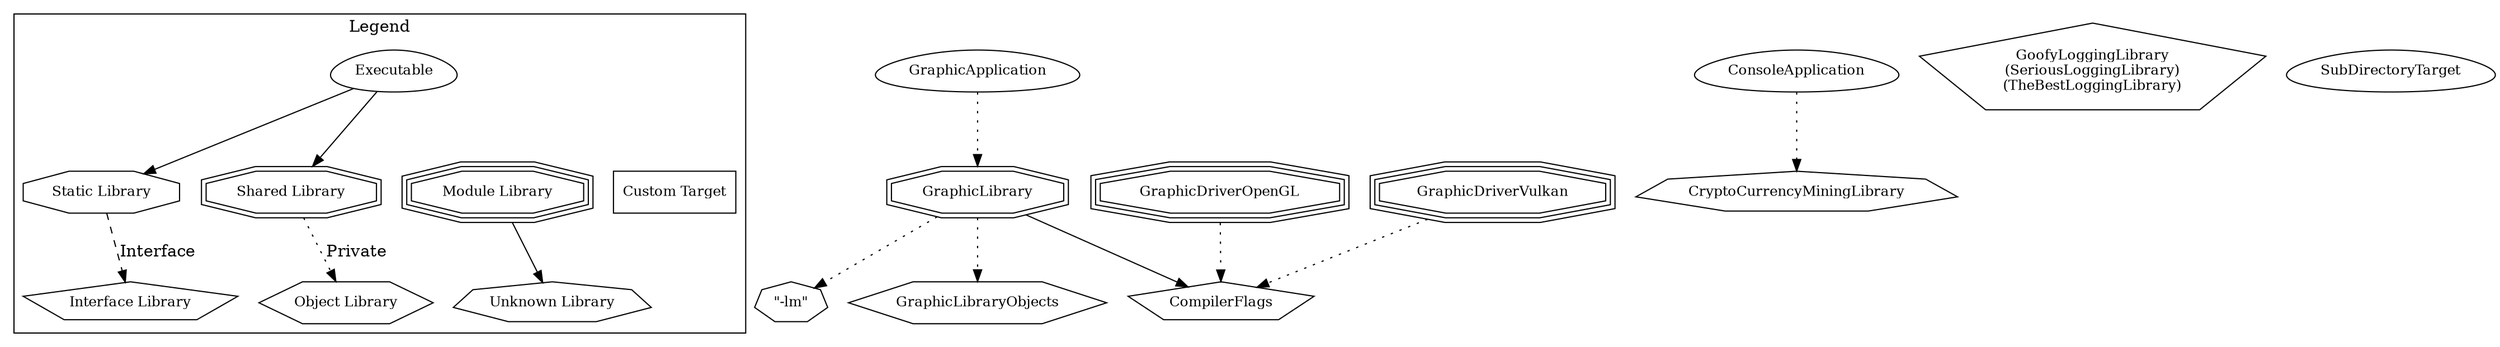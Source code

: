 digraph "GraphvizTestProject" {
node [
  fontsize = "12"
];
subgraph clusterLegend {
  label = "Legend";
  color = black;
  edge [ style = invis ];
  legendNode0 [ label = "Executable", shape = egg ];
  legendNode1 [ label = "Static Library", shape = octagon ];
  legendNode2 [ label = "Shared Library", shape = doubleoctagon ];
  legendNode3 [ label = "Module Library", shape = tripleoctagon ];
  legendNode4 [ label = "Interface Library", shape = pentagon ];
  legendNode5 [ label = "Object Library", shape = hexagon ];
  legendNode6 [ label = "Unknown Library", shape = septagon ];
  legendNode7 [ label = "Custom Target", shape = box ];
  legendNode0 -> legendNode1 [ style = solid ];
  legendNode0 -> legendNode2 [ style = solid ];
  legendNode0 -> legendNode3;
  legendNode1 -> legendNode4 [ label = "Interface", style = dashed ];
  legendNode2 -> legendNode5 [ label = "Private", style = dotted ];
  legendNode3 -> legendNode6 [ style = solid ];
  legendNode0 -> legendNode7;
}
    "node0" [ label = "CompilerFlags", shape = pentagon ];
    "node1" [ label = "ConsoleApplication", shape = egg ];
    "node2" [ label = "GoofyLoggingLibrary\n(SeriousLoggingLibrary)\n(TheBestLoggingLibrary)", shape = pentagon ];
    "node3" [ label = "CryptoCurrencyMiningLibrary", shape = septagon ];
    "node1" -> "node3" [ style = dotted ] // ConsoleApplication -> CryptoCurrencyMiningLibrary
    "node4" [ label = "GraphicApplication", shape = egg ];
    "node5" [ label = "GraphicLibrary", shape = doubleoctagon ];
    "node6" [ label = "\"-lm\"", shape = septagon ];
    "node5" -> "node6" [ style = dotted ] // GraphicLibrary -> "-lm"
    "node5" -> "node0"  // GraphicLibrary -> CompilerFlags
    "node7" [ label = "GraphicLibraryObjects", shape = hexagon ];
    "node5" -> "node7" [ style = dotted ] // GraphicLibrary -> GraphicLibraryObjects
    "node4" -> "node5" [ style = dotted ] // GraphicApplication -> GraphicLibrary
    "node8" [ label = "GraphicDriverOpenGL", shape = tripleoctagon ];
    "node8" -> "node0" [ style = dotted ] // GraphicDriverOpenGL -> CompilerFlags
    "node9" [ label = "GraphicDriverVulkan", shape = tripleoctagon ];
    "node9" -> "node0" [ style = dotted ] // GraphicDriverVulkan -> CompilerFlags
    "node10" [ label = "SubDirectoryTarget", shape = egg ];
}
